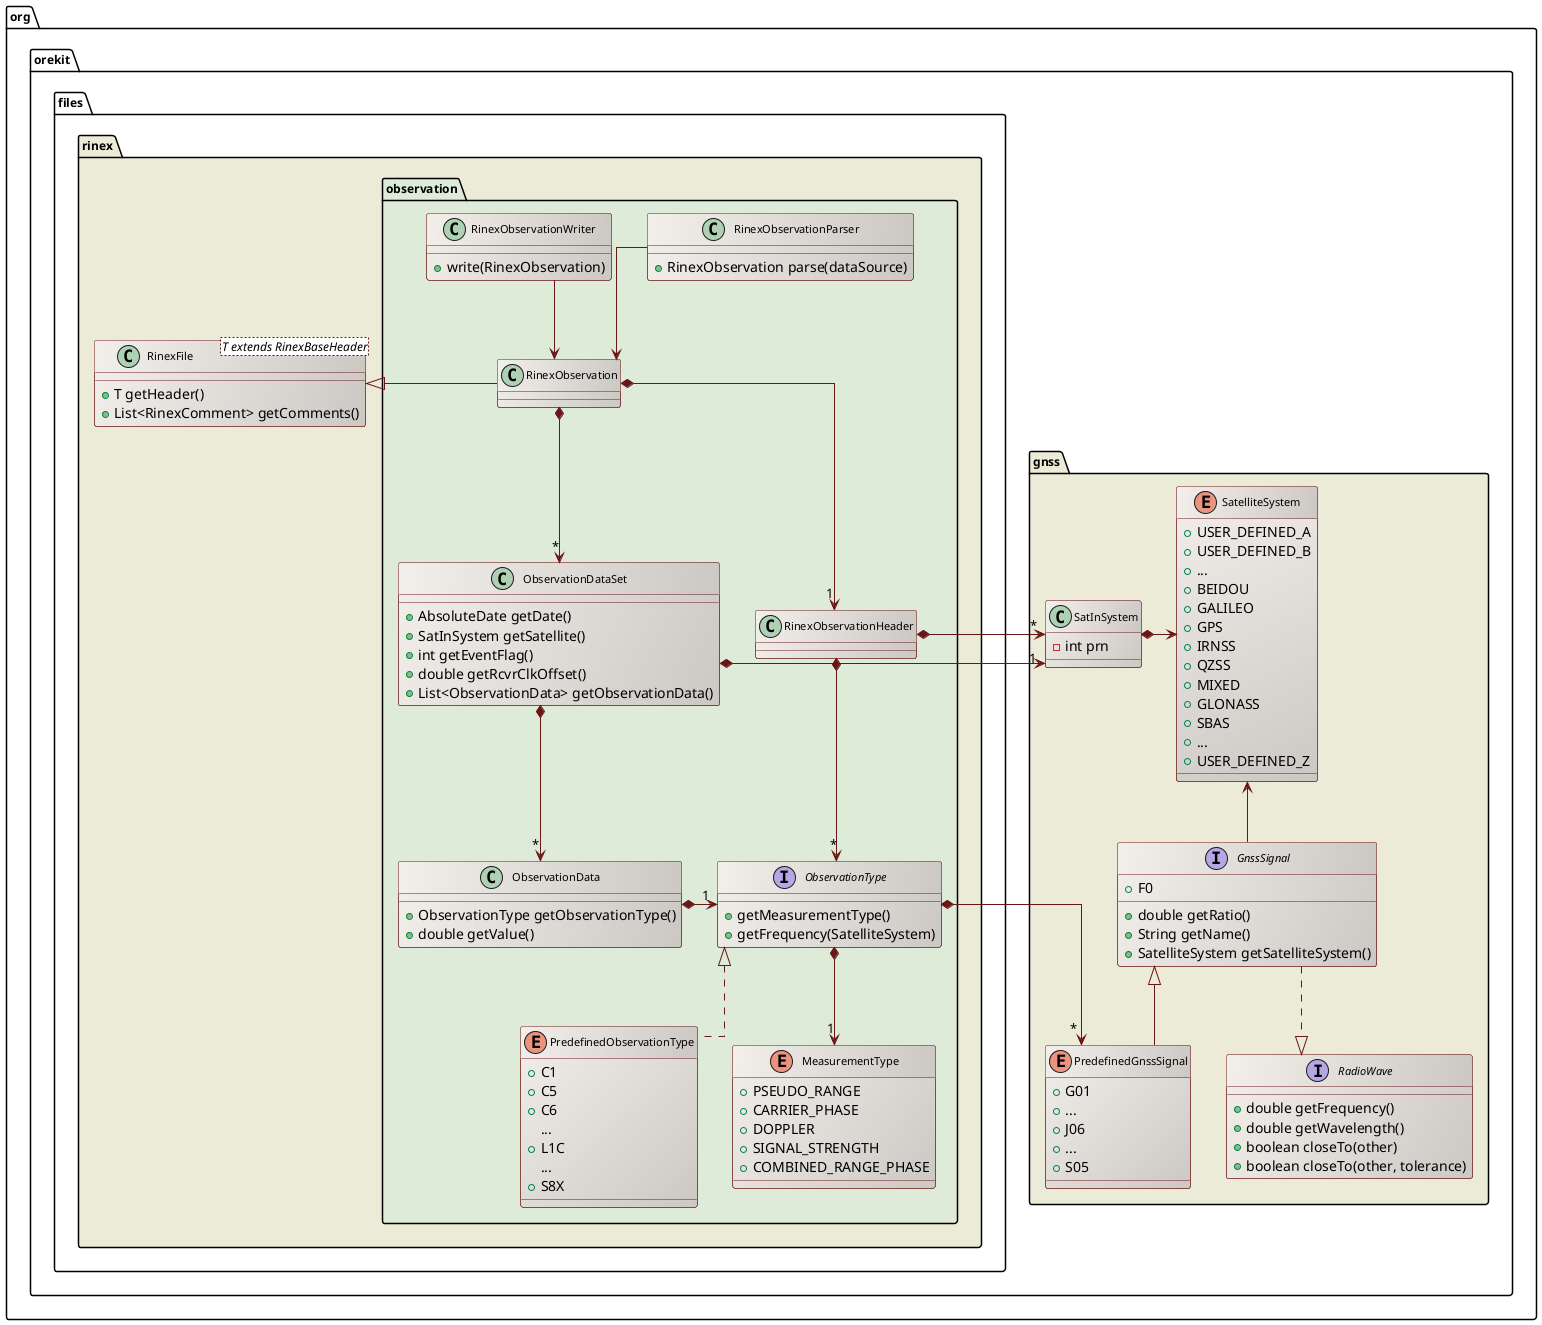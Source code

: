 ' Copyright 2002-2025 CS GROUP
' Licensed to CS GROUP (CS) under one or more
' contributor license agreements.  See the NOTICE file distributed with
' this work for additional information regarding copyright ownership.
' CS licenses this file to You under the Apache License, Version 2.0
' (the "License"); you may not use this file except in compliance with
' the License.  You may obtain a copy of the License at
'
'   http://www.apache.org/licenses/LICENSE-2.0
'
' Unless required by applicable law or agreed to in writing, software
' distributed under the License is distributed on an "AS IS" BASIS,
' WITHOUT WARRANTIES OR CONDITIONS OF ANY KIND, either express or implied.
' See the License for the specific language governing permissions and
' limitations under the License.

@startuml

  skinparam svek                  true
  skinparam ClassBackgroundColor  #F3EFEB/CCC9C5
  skinparam ClassArrowColor       #691616
  skinparam ClassBorderColor      #691616
  skinparam NoteBackgroundColor   #F3EFEB
  skinparam NoteBorderColor       #691616
  skinparam NoteFontColor         #691616
  skinparam ClassFontSize         11
  skinparam PackageFontSize       12
  skinparam linetype              ortho

  package org.orekit.gnss #ECEBD8 {

    class SatInSystem {
      -int prn
    }

    enum SatelliteSystem {
      +USER_DEFINED_A
      +USER_DEFINED_B
      +...
      +BEIDOU
      +GALILEO
      +GPS
      +IRNSS
      +QZSS
      +MIXED
      +GLONASS
      +SBAS
      +...
      +USER_DEFINED_Z
    }

    interface GnssSignal {
      +F0
      +double getRatio()
      +String getName()
      +SatelliteSystem getSatelliteSystem()
    }

    interface RadioWave {
      +double getFrequency()
      +double getWavelength()
      +boolean closeTo(other)
      +boolean closeTo(other, tolerance)
    }

    enum PredefinedGnssSignal {
      +G01
      +...
      +J06
      +...
      +S05
    }

    SatInSystem     *-right-> SatelliteSystem
    SatelliteSystem <--       GnssSignal
    GnssSignal       ..|>     RadioWave
    GnssSignal     <|--       PredefinedGnssSignal

  }

  package org.orekit.files.rinex #ECEBD8 {
  
    class "RinexFile<T extends RinexBaseHeader>" as RinexFile {
      +T getHeader()
      +List<RinexComment> getComments()
    }

    package observation #DDEBD8 {

      class RinexObservationParser {
       +RinexObservation parse(dataSource)
      }
      class RinexObservationWriter {
        +write(RinexObservation)
      }

      interface ObservationType {
        +getMeasurementType()
        +getFrequency(SatelliteSystem)
      }

      enum PredefinedObservationType {
        +C1
        +C5
        +C6
        ...
        +L1C
        ...
        +S8X
      }
      
      enum MeasurementType {
        +PSEUDO_RANGE
        +CARRIER_PHASE
        +DOPPLER
        +SIGNAL_STRENGTH
        +COMBINED_RANGE_PHASE
      }

      class ObservationData {
        +ObservationType getObservationType()
        +double getValue()
      }
      
      class ObservationDataSet {
        +AbsoluteDate getDate()
        +SatInSystem getSatellite()
        +int getEventFlag()
        +double getRcvrClkOffset()
        +List<ObservationData> getObservationData()
      }

      ObservationDataSet         *-left->  "1" SatInSystem
      RinexObservationHeader     *-->      "*" SatInSystem
      RinexObservationHeader     *-->      "*" ObservationType
      RinexObservation           *-->      "*" ObservationDataSet
      RinexObservation           *-->      "1" RinexObservationHeader
      ObservationDataSet         *-->      "*" ObservationData
      ObservationData            *-right-> "1" ObservationType
      ObservationType            *-->      "1" MeasurementType
      ObservationType            *-->      "*" PredefinedGnssSignal
      ObservationType           <|..           PredefinedObservationType
      RinexObservationParser     -->           RinexObservation
      RinexObservationWriter     -->           RinexObservation
      RinexFile                 <|-left-       RinexObservation

    }

  }

@enduml

